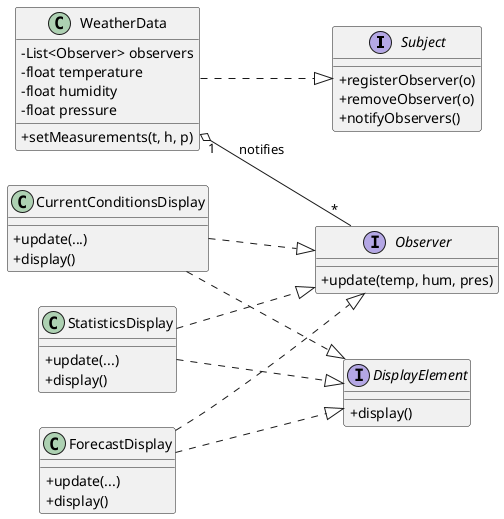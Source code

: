 @startuml WeatherData
' Muestra las clases de izquierda a derecha
left to right direction
skinparam classAttributeIconSize 0

'===== Interfaces =====
interface Subject {
    +registerObserver(o)
    +removeObserver(o)
    +notifyObservers()
}

interface Observer {
    +update(temp, hum, pres)
}

interface DisplayElement {
    +display()
}

'===== Clases =====
class WeatherData {
    -List<Observer> observers
    -float temperature
    -float humidity
    -float pressure
    +setMeasurements(t, h, p)
}

class CurrentConditionsDisplay {
    +update(...)
    +display()
}

class StatisticsDisplay {
    +update(...)
    +display()
}

class ForecastDisplay {
    +update(...)
    +display()
}

'===== Relaciones =====
WeatherData ..|> Subject
WeatherData "1" o-- "*" Observer : notifies

CurrentConditionsDisplay ..|> Observer
CurrentConditionsDisplay ..|> DisplayElement

StatisticsDisplay ..|> Observer
StatisticsDisplay ..|> DisplayElement

ForecastDisplay ..|> Observer
ForecastDisplay ..|> DisplayElement
@enduml
